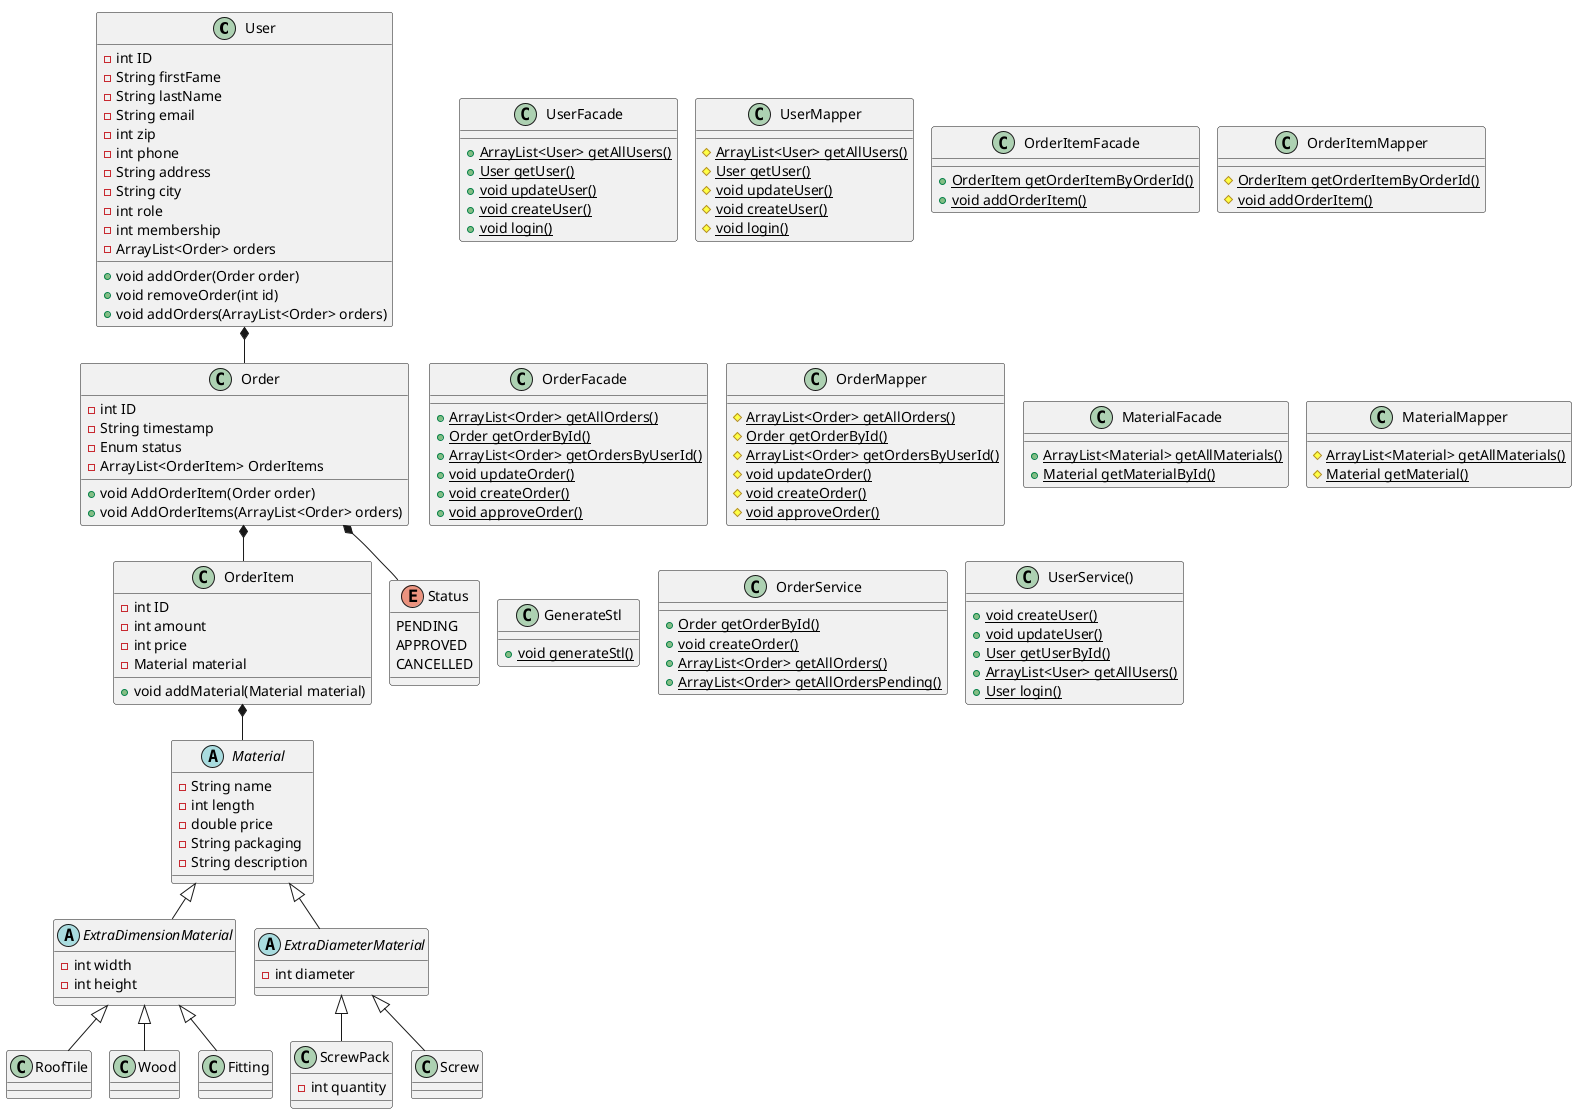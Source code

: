 @startuml
'https://plantuml.com/class-diagram

!pragma layout smetana

class User {
- int ID
- String firstFame
- String lastName
- String email
- int zip
- int phone
- String address
- String city
- int role
- int membership
- ArrayList<Order> orders
+ void addOrder(Order order)
+ void removeOrder(int id)
+ void addOrders(ArrayList<Order> orders)
}

class UserFacade {
+ {static} ArrayList<User> getAllUsers()
+ {static} User getUser()
+ {static} void updateUser()
+ {static} void createUser()
+ {static} void login()
}

class UserMapper {
# {static} ArrayList<User> getAllUsers()
# {static} User getUser()
# {static} void updateUser()
# {static} void createUser()
# {static} void login()
}

class OrderItem {
- int ID
- int amount
- int price
- Material material
+ void addMaterial(Material material)
}

class OrderItemFacade {
+ {static} OrderItem getOrderItemByOrderId()
+ {static} void addOrderItem()
}

class OrderItemMapper {
# {static} OrderItem getOrderItemByOrderId()
# {static} void addOrderItem()
}

class Order {
- int ID
- String timestamp
- Enum status
- ArrayList<OrderItem> OrderItems
+ void AddOrderItem(Order order)
+ void AddOrderItems(ArrayList<Order> orders)
}

class OrderFacade {
+ {static} ArrayList<Order> getAllOrders()
+ {static} Order getOrderById()
+ {static} ArrayList<Order> getOrdersByUserId()
+ {static} void updateOrder()
+ {static} void createOrder()
+ {static} void approveOrder()
}

class OrderMapper {
# {static} ArrayList<Order> getAllOrders()
# {static} Order getOrderById()
# {static} ArrayList<Order> getOrdersByUserId()
# {static} void updateOrder()
# {static} void createOrder()
# {static} void approveOrder()
}

class MaterialFacade {
+ {static} ArrayList<Material> getAllMaterials()
+ {static} Material getMaterialById()
}

class MaterialMapper {
# {static} ArrayList<Material> getAllMaterials()
# {static} Material getMaterial()
}

class GenerateStl {
+ {static} void generateStl()
}

class OrderService {
+ {static} Order getOrderById()
+ {static} void createOrder()
+ {static} ArrayList<Order> getAllOrders()
+ {static} ArrayList<Order> getAllOrdersPending()
}

class UserService() {
+ {static} void createUser()
+ {static} void updateUser()
+ {static} User getUserById()
+ {static} ArrayList<User> getAllUsers()
+ {static} User login()
}

abstract class Material {
- String name
- int length
- double price
- String packaging
- String description
}

abstract class ExtraDimensionMaterial {
- int width
- int height
}

class RoofTile {
}

class Wood {
}

class Fitting {
}

abstract class ExtraDiameterMaterial {
- int diameter
}

class ScrewPack {
- int quantity
}

class Screw {
}

Enum Status {
    PENDING
    APPROVED
    CANCELLED
}

Material <|-- ExtraDimensionMaterial
ExtraDimensionMaterial <|-- RoofTile
ExtraDimensionMaterial <|-- Wood
ExtraDimensionMaterial <|-- Fitting
Material <|-- ExtraDiameterMaterial
ExtraDiameterMaterial <|-- ScrewPack
ExtraDiameterMaterial <|-- Screw

Order *-- OrderItem
OrderItem *-- Material
Order *-- Status
User *-- Order

@enduml